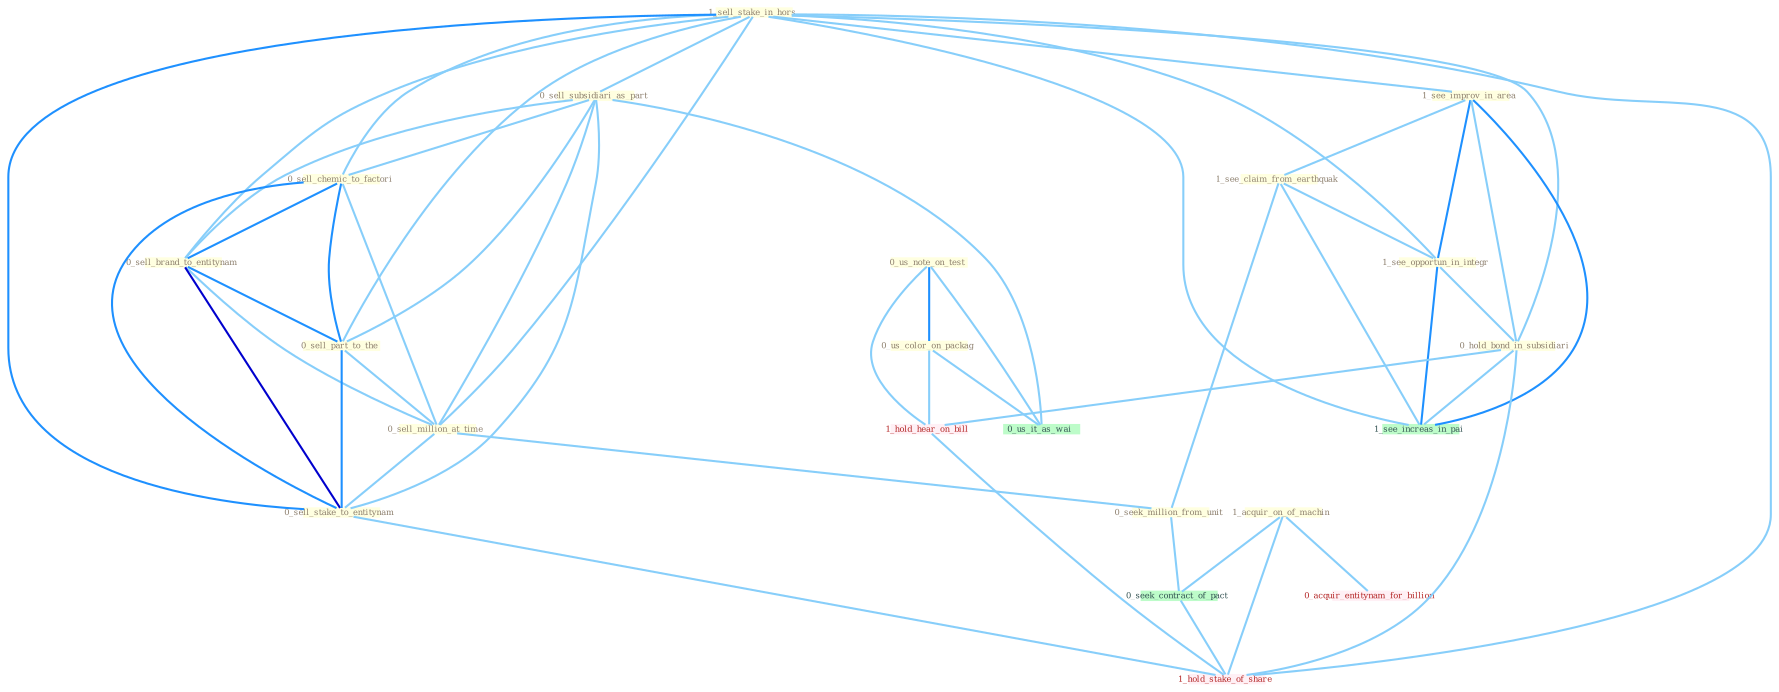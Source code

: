 Graph G{ 
    node
    [shape=polygon,style=filled,width=.5,height=.06,color="#BDFCC9",fixedsize=true,fontsize=4,
    fontcolor="#2f4f4f"];
    {node
    [color="#ffffe0", fontcolor="#8b7d6b"] "1_sell_stake_in_hors " "0_sell_subsidiari_as_part " "1_see_improv_in_area " "0_sell_chemic_to_factori " "0_us_note_on_test " "1_see_claim_from_earthquak " "0_sell_brand_to_entitynam " "0_sell_part_to_the " "1_acquir_on_of_machin " "0_us_color_on_packag " "0_sell_million_at_time " "0_sell_stake_to_entitynam " "0_seek_million_from_unit " "1_see_opportun_in_integr " "0_hold_bond_in_subsidiari "}
{node [color="#fff0f5", fontcolor="#b22222"] "0_acquir_entitynam_for_billion " "1_hold_hear_on_bill " "1_hold_stake_of_share "}
edge [color="#B0E2FF"];

	"1_sell_stake_in_hors " -- "0_sell_subsidiari_as_part " [w="1", color="#87cefa" ];
	"1_sell_stake_in_hors " -- "1_see_improv_in_area " [w="1", color="#87cefa" ];
	"1_sell_stake_in_hors " -- "0_sell_chemic_to_factori " [w="1", color="#87cefa" ];
	"1_sell_stake_in_hors " -- "0_sell_brand_to_entitynam " [w="1", color="#87cefa" ];
	"1_sell_stake_in_hors " -- "0_sell_part_to_the " [w="1", color="#87cefa" ];
	"1_sell_stake_in_hors " -- "0_sell_million_at_time " [w="1", color="#87cefa" ];
	"1_sell_stake_in_hors " -- "0_sell_stake_to_entitynam " [w="2", color="#1e90ff" , len=0.8];
	"1_sell_stake_in_hors " -- "1_see_opportun_in_integr " [w="1", color="#87cefa" ];
	"1_sell_stake_in_hors " -- "0_hold_bond_in_subsidiari " [w="1", color="#87cefa" ];
	"1_sell_stake_in_hors " -- "1_see_increas_in_pai " [w="1", color="#87cefa" ];
	"1_sell_stake_in_hors " -- "1_hold_stake_of_share " [w="1", color="#87cefa" ];
	"0_sell_subsidiari_as_part " -- "0_sell_chemic_to_factori " [w="1", color="#87cefa" ];
	"0_sell_subsidiari_as_part " -- "0_sell_brand_to_entitynam " [w="1", color="#87cefa" ];
	"0_sell_subsidiari_as_part " -- "0_sell_part_to_the " [w="1", color="#87cefa" ];
	"0_sell_subsidiari_as_part " -- "0_sell_million_at_time " [w="1", color="#87cefa" ];
	"0_sell_subsidiari_as_part " -- "0_sell_stake_to_entitynam " [w="1", color="#87cefa" ];
	"0_sell_subsidiari_as_part " -- "0_us_it_as_wai " [w="1", color="#87cefa" ];
	"1_see_improv_in_area " -- "1_see_claim_from_earthquak " [w="1", color="#87cefa" ];
	"1_see_improv_in_area " -- "1_see_opportun_in_integr " [w="2", color="#1e90ff" , len=0.8];
	"1_see_improv_in_area " -- "0_hold_bond_in_subsidiari " [w="1", color="#87cefa" ];
	"1_see_improv_in_area " -- "1_see_increas_in_pai " [w="2", color="#1e90ff" , len=0.8];
	"0_sell_chemic_to_factori " -- "0_sell_brand_to_entitynam " [w="2", color="#1e90ff" , len=0.8];
	"0_sell_chemic_to_factori " -- "0_sell_part_to_the " [w="2", color="#1e90ff" , len=0.8];
	"0_sell_chemic_to_factori " -- "0_sell_million_at_time " [w="1", color="#87cefa" ];
	"0_sell_chemic_to_factori " -- "0_sell_stake_to_entitynam " [w="2", color="#1e90ff" , len=0.8];
	"0_us_note_on_test " -- "0_us_color_on_packag " [w="2", color="#1e90ff" , len=0.8];
	"0_us_note_on_test " -- "0_us_it_as_wai " [w="1", color="#87cefa" ];
	"0_us_note_on_test " -- "1_hold_hear_on_bill " [w="1", color="#87cefa" ];
	"1_see_claim_from_earthquak " -- "0_seek_million_from_unit " [w="1", color="#87cefa" ];
	"1_see_claim_from_earthquak " -- "1_see_opportun_in_integr " [w="1", color="#87cefa" ];
	"1_see_claim_from_earthquak " -- "1_see_increas_in_pai " [w="1", color="#87cefa" ];
	"0_sell_brand_to_entitynam " -- "0_sell_part_to_the " [w="2", color="#1e90ff" , len=0.8];
	"0_sell_brand_to_entitynam " -- "0_sell_million_at_time " [w="1", color="#87cefa" ];
	"0_sell_brand_to_entitynam " -- "0_sell_stake_to_entitynam " [w="3", color="#0000cd" , len=0.6];
	"0_sell_part_to_the " -- "0_sell_million_at_time " [w="1", color="#87cefa" ];
	"0_sell_part_to_the " -- "0_sell_stake_to_entitynam " [w="2", color="#1e90ff" , len=0.8];
	"1_acquir_on_of_machin " -- "0_seek_contract_of_pact " [w="1", color="#87cefa" ];
	"1_acquir_on_of_machin " -- "0_acquir_entitynam_for_billion " [w="1", color="#87cefa" ];
	"1_acquir_on_of_machin " -- "1_hold_stake_of_share " [w="1", color="#87cefa" ];
	"0_us_color_on_packag " -- "0_us_it_as_wai " [w="1", color="#87cefa" ];
	"0_us_color_on_packag " -- "1_hold_hear_on_bill " [w="1", color="#87cefa" ];
	"0_sell_million_at_time " -- "0_sell_stake_to_entitynam " [w="1", color="#87cefa" ];
	"0_sell_million_at_time " -- "0_seek_million_from_unit " [w="1", color="#87cefa" ];
	"0_sell_stake_to_entitynam " -- "1_hold_stake_of_share " [w="1", color="#87cefa" ];
	"0_seek_million_from_unit " -- "0_seek_contract_of_pact " [w="1", color="#87cefa" ];
	"1_see_opportun_in_integr " -- "0_hold_bond_in_subsidiari " [w="1", color="#87cefa" ];
	"1_see_opportun_in_integr " -- "1_see_increas_in_pai " [w="2", color="#1e90ff" , len=0.8];
	"0_hold_bond_in_subsidiari " -- "1_see_increas_in_pai " [w="1", color="#87cefa" ];
	"0_hold_bond_in_subsidiari " -- "1_hold_hear_on_bill " [w="1", color="#87cefa" ];
	"0_hold_bond_in_subsidiari " -- "1_hold_stake_of_share " [w="1", color="#87cefa" ];
	"0_seek_contract_of_pact " -- "1_hold_stake_of_share " [w="1", color="#87cefa" ];
	"1_hold_hear_on_bill " -- "1_hold_stake_of_share " [w="1", color="#87cefa" ];
}